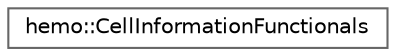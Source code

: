 digraph "Graphical Class Hierarchy"
{
 // LATEX_PDF_SIZE
  bgcolor="transparent";
  edge [fontname=Helvetica,fontsize=10,labelfontname=Helvetica,labelfontsize=10];
  node [fontname=Helvetica,fontsize=10,shape=box,height=0.2,width=0.4];
  rankdir="LR";
  Node0 [id="Node000000",label="hemo::CellInformationFunctionals",height=0.2,width=0.4,color="grey40", fillcolor="white", style="filled",URL="$classhemo_1_1CellInformationFunctionals.html",tooltip=" "];
}
